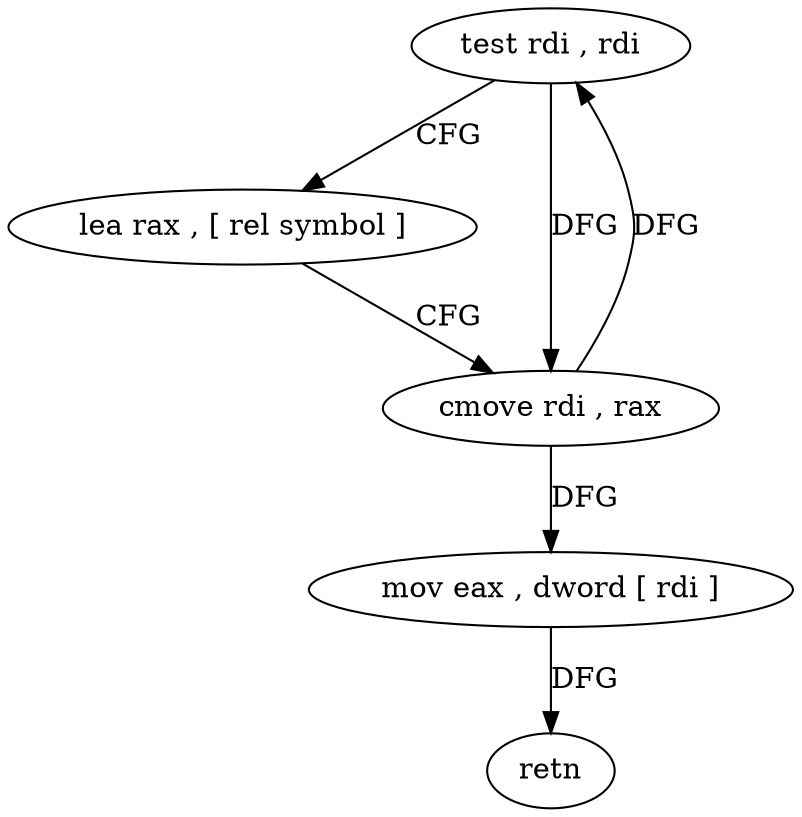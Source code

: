 digraph "func" {
"4227578" [label = "test rdi , rdi" ]
"4227581" [label = "lea rax , [ rel symbol ]" ]
"4227588" [label = "cmove rdi , rax" ]
"4227592" [label = "mov eax , dword [ rdi ]" ]
"4227594" [label = "retn" ]
"4227578" -> "4227581" [ label = "CFG" ]
"4227578" -> "4227588" [ label = "DFG" ]
"4227581" -> "4227588" [ label = "CFG" ]
"4227588" -> "4227592" [ label = "DFG" ]
"4227588" -> "4227578" [ label = "DFG" ]
"4227592" -> "4227594" [ label = "DFG" ]
}
